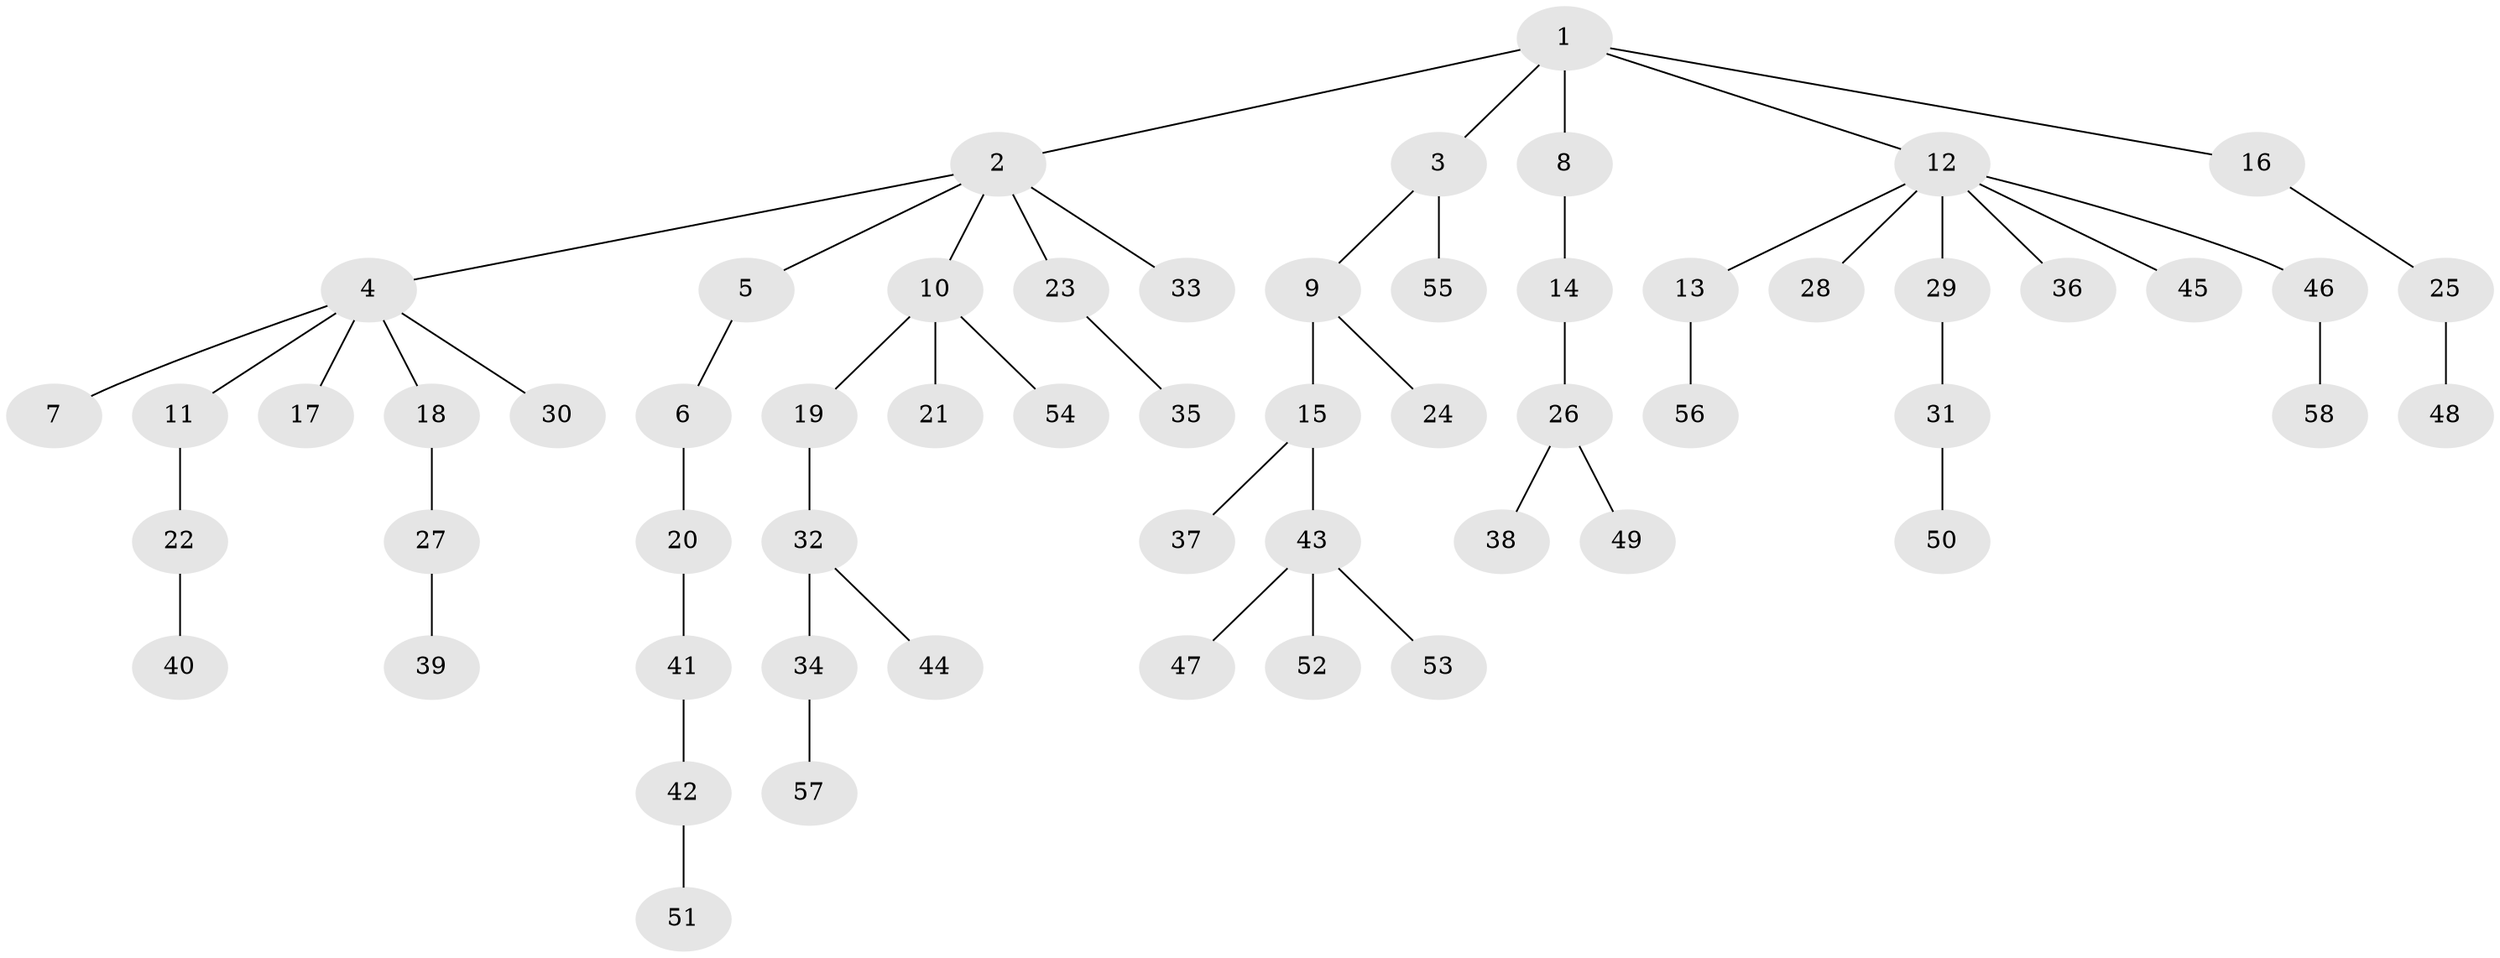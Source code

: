 // coarse degree distribution, {6: 0.05263157894736842, 8: 0.02631578947368421, 5: 0.02631578947368421, 2: 0.34210526315789475, 1: 0.5263157894736842, 3: 0.02631578947368421}
// Generated by graph-tools (version 1.1) at 2025/24/03/03/25 07:24:07]
// undirected, 58 vertices, 57 edges
graph export_dot {
graph [start="1"]
  node [color=gray90,style=filled];
  1;
  2;
  3;
  4;
  5;
  6;
  7;
  8;
  9;
  10;
  11;
  12;
  13;
  14;
  15;
  16;
  17;
  18;
  19;
  20;
  21;
  22;
  23;
  24;
  25;
  26;
  27;
  28;
  29;
  30;
  31;
  32;
  33;
  34;
  35;
  36;
  37;
  38;
  39;
  40;
  41;
  42;
  43;
  44;
  45;
  46;
  47;
  48;
  49;
  50;
  51;
  52;
  53;
  54;
  55;
  56;
  57;
  58;
  1 -- 2;
  1 -- 3;
  1 -- 8;
  1 -- 12;
  1 -- 16;
  2 -- 4;
  2 -- 5;
  2 -- 10;
  2 -- 23;
  2 -- 33;
  3 -- 9;
  3 -- 55;
  4 -- 7;
  4 -- 11;
  4 -- 17;
  4 -- 18;
  4 -- 30;
  5 -- 6;
  6 -- 20;
  8 -- 14;
  9 -- 15;
  9 -- 24;
  10 -- 19;
  10 -- 21;
  10 -- 54;
  11 -- 22;
  12 -- 13;
  12 -- 28;
  12 -- 29;
  12 -- 36;
  12 -- 45;
  12 -- 46;
  13 -- 56;
  14 -- 26;
  15 -- 37;
  15 -- 43;
  16 -- 25;
  18 -- 27;
  19 -- 32;
  20 -- 41;
  22 -- 40;
  23 -- 35;
  25 -- 48;
  26 -- 38;
  26 -- 49;
  27 -- 39;
  29 -- 31;
  31 -- 50;
  32 -- 34;
  32 -- 44;
  34 -- 57;
  41 -- 42;
  42 -- 51;
  43 -- 47;
  43 -- 52;
  43 -- 53;
  46 -- 58;
}
